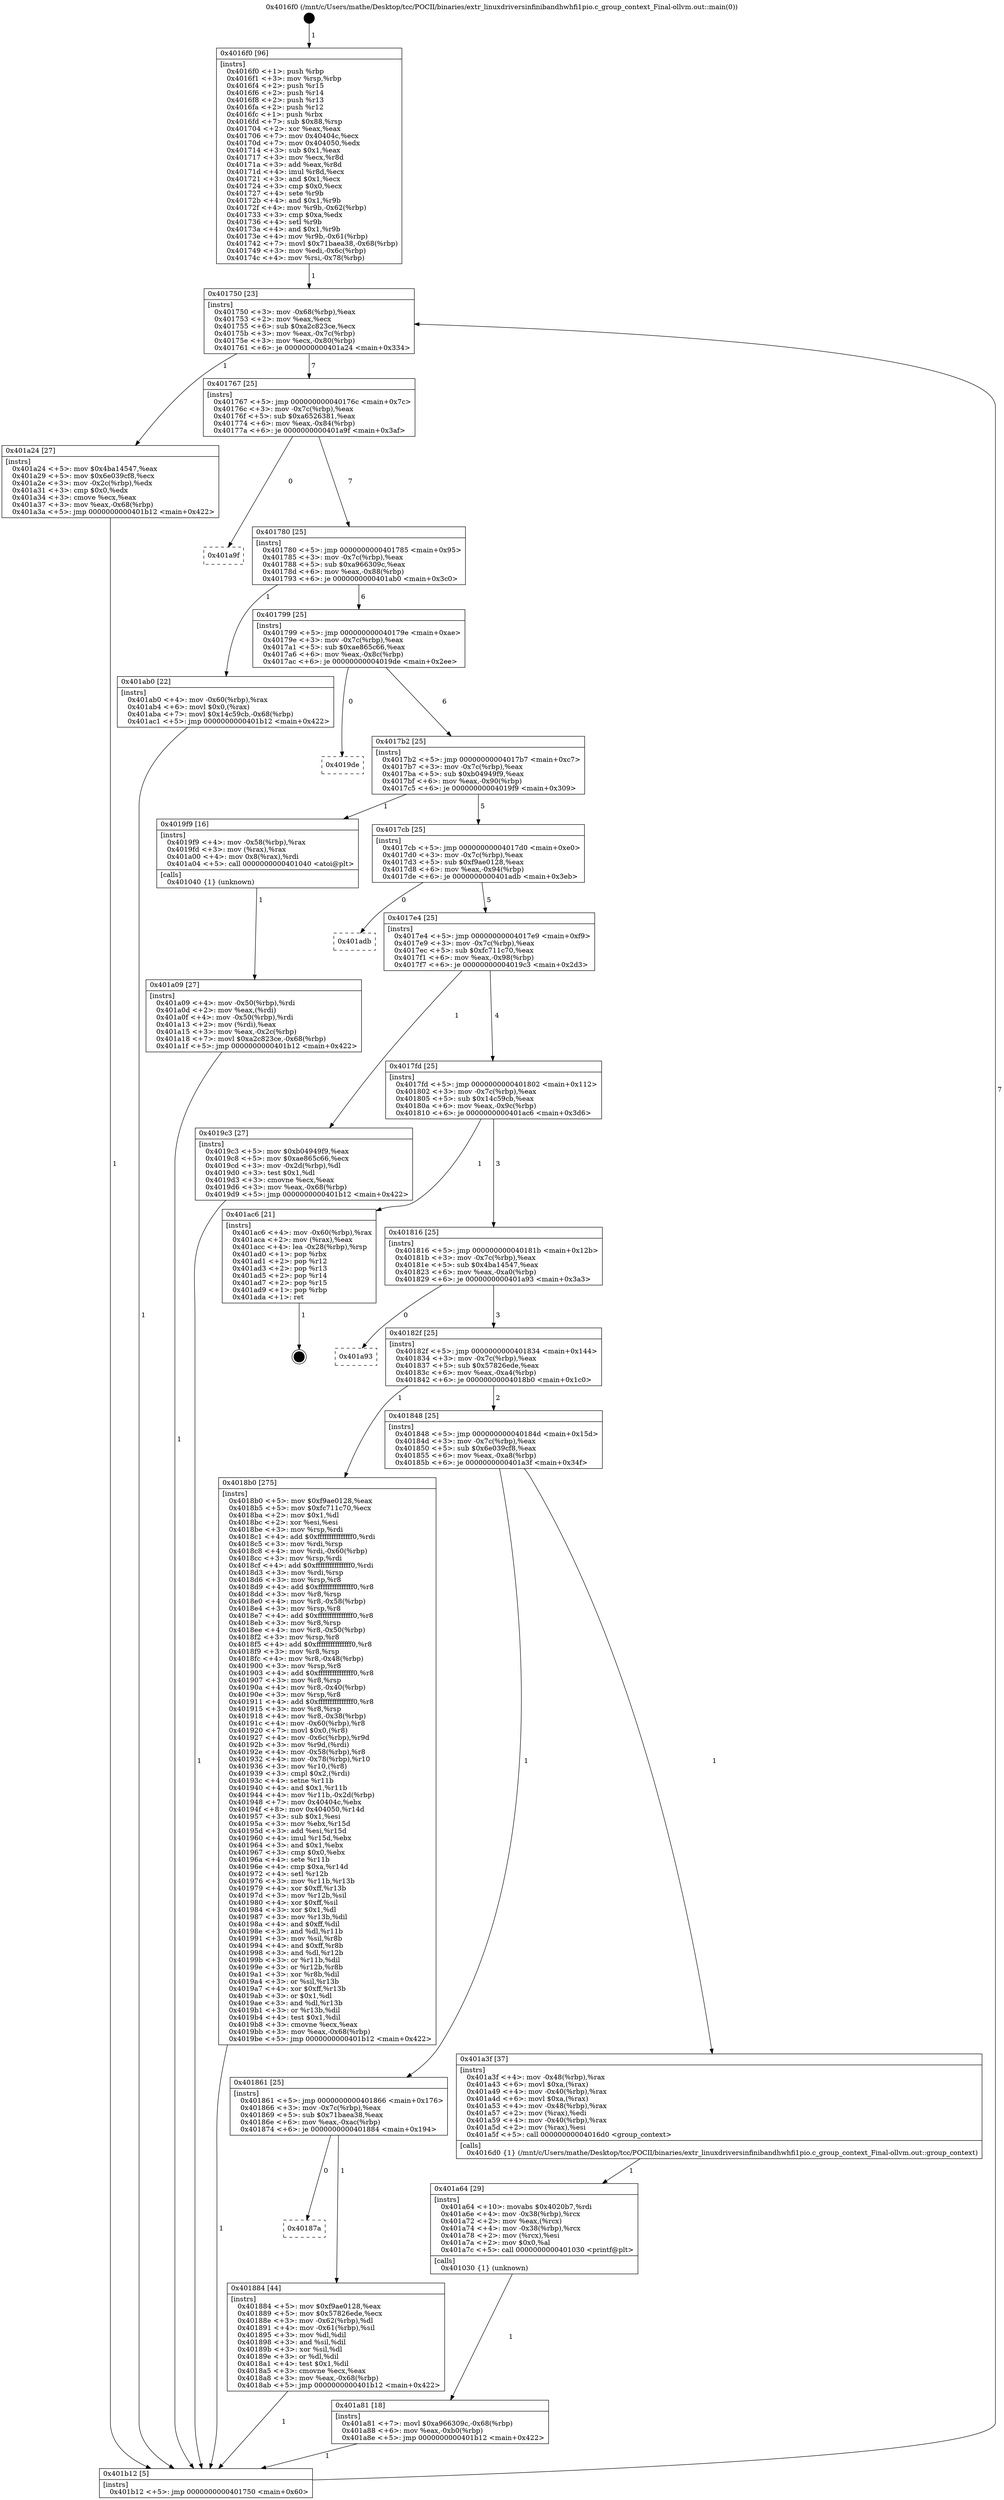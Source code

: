digraph "0x4016f0" {
  label = "0x4016f0 (/mnt/c/Users/mathe/Desktop/tcc/POCII/binaries/extr_linuxdriversinfinibandhwhfi1pio.c_group_context_Final-ollvm.out::main(0))"
  labelloc = "t"
  node[shape=record]

  Entry [label="",width=0.3,height=0.3,shape=circle,fillcolor=black,style=filled]
  "0x401750" [label="{
     0x401750 [23]\l
     | [instrs]\l
     &nbsp;&nbsp;0x401750 \<+3\>: mov -0x68(%rbp),%eax\l
     &nbsp;&nbsp;0x401753 \<+2\>: mov %eax,%ecx\l
     &nbsp;&nbsp;0x401755 \<+6\>: sub $0xa2c823ce,%ecx\l
     &nbsp;&nbsp;0x40175b \<+3\>: mov %eax,-0x7c(%rbp)\l
     &nbsp;&nbsp;0x40175e \<+3\>: mov %ecx,-0x80(%rbp)\l
     &nbsp;&nbsp;0x401761 \<+6\>: je 0000000000401a24 \<main+0x334\>\l
  }"]
  "0x401a24" [label="{
     0x401a24 [27]\l
     | [instrs]\l
     &nbsp;&nbsp;0x401a24 \<+5\>: mov $0x4ba14547,%eax\l
     &nbsp;&nbsp;0x401a29 \<+5\>: mov $0x6e039cf8,%ecx\l
     &nbsp;&nbsp;0x401a2e \<+3\>: mov -0x2c(%rbp),%edx\l
     &nbsp;&nbsp;0x401a31 \<+3\>: cmp $0x0,%edx\l
     &nbsp;&nbsp;0x401a34 \<+3\>: cmove %ecx,%eax\l
     &nbsp;&nbsp;0x401a37 \<+3\>: mov %eax,-0x68(%rbp)\l
     &nbsp;&nbsp;0x401a3a \<+5\>: jmp 0000000000401b12 \<main+0x422\>\l
  }"]
  "0x401767" [label="{
     0x401767 [25]\l
     | [instrs]\l
     &nbsp;&nbsp;0x401767 \<+5\>: jmp 000000000040176c \<main+0x7c\>\l
     &nbsp;&nbsp;0x40176c \<+3\>: mov -0x7c(%rbp),%eax\l
     &nbsp;&nbsp;0x40176f \<+5\>: sub $0xa6526381,%eax\l
     &nbsp;&nbsp;0x401774 \<+6\>: mov %eax,-0x84(%rbp)\l
     &nbsp;&nbsp;0x40177a \<+6\>: je 0000000000401a9f \<main+0x3af\>\l
  }"]
  Exit [label="",width=0.3,height=0.3,shape=circle,fillcolor=black,style=filled,peripheries=2]
  "0x401a9f" [label="{
     0x401a9f\l
  }", style=dashed]
  "0x401780" [label="{
     0x401780 [25]\l
     | [instrs]\l
     &nbsp;&nbsp;0x401780 \<+5\>: jmp 0000000000401785 \<main+0x95\>\l
     &nbsp;&nbsp;0x401785 \<+3\>: mov -0x7c(%rbp),%eax\l
     &nbsp;&nbsp;0x401788 \<+5\>: sub $0xa966309c,%eax\l
     &nbsp;&nbsp;0x40178d \<+6\>: mov %eax,-0x88(%rbp)\l
     &nbsp;&nbsp;0x401793 \<+6\>: je 0000000000401ab0 \<main+0x3c0\>\l
  }"]
  "0x401a81" [label="{
     0x401a81 [18]\l
     | [instrs]\l
     &nbsp;&nbsp;0x401a81 \<+7\>: movl $0xa966309c,-0x68(%rbp)\l
     &nbsp;&nbsp;0x401a88 \<+6\>: mov %eax,-0xb0(%rbp)\l
     &nbsp;&nbsp;0x401a8e \<+5\>: jmp 0000000000401b12 \<main+0x422\>\l
  }"]
  "0x401ab0" [label="{
     0x401ab0 [22]\l
     | [instrs]\l
     &nbsp;&nbsp;0x401ab0 \<+4\>: mov -0x60(%rbp),%rax\l
     &nbsp;&nbsp;0x401ab4 \<+6\>: movl $0x0,(%rax)\l
     &nbsp;&nbsp;0x401aba \<+7\>: movl $0x14c59cb,-0x68(%rbp)\l
     &nbsp;&nbsp;0x401ac1 \<+5\>: jmp 0000000000401b12 \<main+0x422\>\l
  }"]
  "0x401799" [label="{
     0x401799 [25]\l
     | [instrs]\l
     &nbsp;&nbsp;0x401799 \<+5\>: jmp 000000000040179e \<main+0xae\>\l
     &nbsp;&nbsp;0x40179e \<+3\>: mov -0x7c(%rbp),%eax\l
     &nbsp;&nbsp;0x4017a1 \<+5\>: sub $0xae865c66,%eax\l
     &nbsp;&nbsp;0x4017a6 \<+6\>: mov %eax,-0x8c(%rbp)\l
     &nbsp;&nbsp;0x4017ac \<+6\>: je 00000000004019de \<main+0x2ee\>\l
  }"]
  "0x401a64" [label="{
     0x401a64 [29]\l
     | [instrs]\l
     &nbsp;&nbsp;0x401a64 \<+10\>: movabs $0x4020b7,%rdi\l
     &nbsp;&nbsp;0x401a6e \<+4\>: mov -0x38(%rbp),%rcx\l
     &nbsp;&nbsp;0x401a72 \<+2\>: mov %eax,(%rcx)\l
     &nbsp;&nbsp;0x401a74 \<+4\>: mov -0x38(%rbp),%rcx\l
     &nbsp;&nbsp;0x401a78 \<+2\>: mov (%rcx),%esi\l
     &nbsp;&nbsp;0x401a7a \<+2\>: mov $0x0,%al\l
     &nbsp;&nbsp;0x401a7c \<+5\>: call 0000000000401030 \<printf@plt\>\l
     | [calls]\l
     &nbsp;&nbsp;0x401030 \{1\} (unknown)\l
  }"]
  "0x4019de" [label="{
     0x4019de\l
  }", style=dashed]
  "0x4017b2" [label="{
     0x4017b2 [25]\l
     | [instrs]\l
     &nbsp;&nbsp;0x4017b2 \<+5\>: jmp 00000000004017b7 \<main+0xc7\>\l
     &nbsp;&nbsp;0x4017b7 \<+3\>: mov -0x7c(%rbp),%eax\l
     &nbsp;&nbsp;0x4017ba \<+5\>: sub $0xb04949f9,%eax\l
     &nbsp;&nbsp;0x4017bf \<+6\>: mov %eax,-0x90(%rbp)\l
     &nbsp;&nbsp;0x4017c5 \<+6\>: je 00000000004019f9 \<main+0x309\>\l
  }"]
  "0x401a09" [label="{
     0x401a09 [27]\l
     | [instrs]\l
     &nbsp;&nbsp;0x401a09 \<+4\>: mov -0x50(%rbp),%rdi\l
     &nbsp;&nbsp;0x401a0d \<+2\>: mov %eax,(%rdi)\l
     &nbsp;&nbsp;0x401a0f \<+4\>: mov -0x50(%rbp),%rdi\l
     &nbsp;&nbsp;0x401a13 \<+2\>: mov (%rdi),%eax\l
     &nbsp;&nbsp;0x401a15 \<+3\>: mov %eax,-0x2c(%rbp)\l
     &nbsp;&nbsp;0x401a18 \<+7\>: movl $0xa2c823ce,-0x68(%rbp)\l
     &nbsp;&nbsp;0x401a1f \<+5\>: jmp 0000000000401b12 \<main+0x422\>\l
  }"]
  "0x4019f9" [label="{
     0x4019f9 [16]\l
     | [instrs]\l
     &nbsp;&nbsp;0x4019f9 \<+4\>: mov -0x58(%rbp),%rax\l
     &nbsp;&nbsp;0x4019fd \<+3\>: mov (%rax),%rax\l
     &nbsp;&nbsp;0x401a00 \<+4\>: mov 0x8(%rax),%rdi\l
     &nbsp;&nbsp;0x401a04 \<+5\>: call 0000000000401040 \<atoi@plt\>\l
     | [calls]\l
     &nbsp;&nbsp;0x401040 \{1\} (unknown)\l
  }"]
  "0x4017cb" [label="{
     0x4017cb [25]\l
     | [instrs]\l
     &nbsp;&nbsp;0x4017cb \<+5\>: jmp 00000000004017d0 \<main+0xe0\>\l
     &nbsp;&nbsp;0x4017d0 \<+3\>: mov -0x7c(%rbp),%eax\l
     &nbsp;&nbsp;0x4017d3 \<+5\>: sub $0xf9ae0128,%eax\l
     &nbsp;&nbsp;0x4017d8 \<+6\>: mov %eax,-0x94(%rbp)\l
     &nbsp;&nbsp;0x4017de \<+6\>: je 0000000000401adb \<main+0x3eb\>\l
  }"]
  "0x4016f0" [label="{
     0x4016f0 [96]\l
     | [instrs]\l
     &nbsp;&nbsp;0x4016f0 \<+1\>: push %rbp\l
     &nbsp;&nbsp;0x4016f1 \<+3\>: mov %rsp,%rbp\l
     &nbsp;&nbsp;0x4016f4 \<+2\>: push %r15\l
     &nbsp;&nbsp;0x4016f6 \<+2\>: push %r14\l
     &nbsp;&nbsp;0x4016f8 \<+2\>: push %r13\l
     &nbsp;&nbsp;0x4016fa \<+2\>: push %r12\l
     &nbsp;&nbsp;0x4016fc \<+1\>: push %rbx\l
     &nbsp;&nbsp;0x4016fd \<+7\>: sub $0x88,%rsp\l
     &nbsp;&nbsp;0x401704 \<+2\>: xor %eax,%eax\l
     &nbsp;&nbsp;0x401706 \<+7\>: mov 0x40404c,%ecx\l
     &nbsp;&nbsp;0x40170d \<+7\>: mov 0x404050,%edx\l
     &nbsp;&nbsp;0x401714 \<+3\>: sub $0x1,%eax\l
     &nbsp;&nbsp;0x401717 \<+3\>: mov %ecx,%r8d\l
     &nbsp;&nbsp;0x40171a \<+3\>: add %eax,%r8d\l
     &nbsp;&nbsp;0x40171d \<+4\>: imul %r8d,%ecx\l
     &nbsp;&nbsp;0x401721 \<+3\>: and $0x1,%ecx\l
     &nbsp;&nbsp;0x401724 \<+3\>: cmp $0x0,%ecx\l
     &nbsp;&nbsp;0x401727 \<+4\>: sete %r9b\l
     &nbsp;&nbsp;0x40172b \<+4\>: and $0x1,%r9b\l
     &nbsp;&nbsp;0x40172f \<+4\>: mov %r9b,-0x62(%rbp)\l
     &nbsp;&nbsp;0x401733 \<+3\>: cmp $0xa,%edx\l
     &nbsp;&nbsp;0x401736 \<+4\>: setl %r9b\l
     &nbsp;&nbsp;0x40173a \<+4\>: and $0x1,%r9b\l
     &nbsp;&nbsp;0x40173e \<+4\>: mov %r9b,-0x61(%rbp)\l
     &nbsp;&nbsp;0x401742 \<+7\>: movl $0x71baea38,-0x68(%rbp)\l
     &nbsp;&nbsp;0x401749 \<+3\>: mov %edi,-0x6c(%rbp)\l
     &nbsp;&nbsp;0x40174c \<+4\>: mov %rsi,-0x78(%rbp)\l
  }"]
  "0x401adb" [label="{
     0x401adb\l
  }", style=dashed]
  "0x4017e4" [label="{
     0x4017e4 [25]\l
     | [instrs]\l
     &nbsp;&nbsp;0x4017e4 \<+5\>: jmp 00000000004017e9 \<main+0xf9\>\l
     &nbsp;&nbsp;0x4017e9 \<+3\>: mov -0x7c(%rbp),%eax\l
     &nbsp;&nbsp;0x4017ec \<+5\>: sub $0xfc711c70,%eax\l
     &nbsp;&nbsp;0x4017f1 \<+6\>: mov %eax,-0x98(%rbp)\l
     &nbsp;&nbsp;0x4017f7 \<+6\>: je 00000000004019c3 \<main+0x2d3\>\l
  }"]
  "0x401b12" [label="{
     0x401b12 [5]\l
     | [instrs]\l
     &nbsp;&nbsp;0x401b12 \<+5\>: jmp 0000000000401750 \<main+0x60\>\l
  }"]
  "0x4019c3" [label="{
     0x4019c3 [27]\l
     | [instrs]\l
     &nbsp;&nbsp;0x4019c3 \<+5\>: mov $0xb04949f9,%eax\l
     &nbsp;&nbsp;0x4019c8 \<+5\>: mov $0xae865c66,%ecx\l
     &nbsp;&nbsp;0x4019cd \<+3\>: mov -0x2d(%rbp),%dl\l
     &nbsp;&nbsp;0x4019d0 \<+3\>: test $0x1,%dl\l
     &nbsp;&nbsp;0x4019d3 \<+3\>: cmovne %ecx,%eax\l
     &nbsp;&nbsp;0x4019d6 \<+3\>: mov %eax,-0x68(%rbp)\l
     &nbsp;&nbsp;0x4019d9 \<+5\>: jmp 0000000000401b12 \<main+0x422\>\l
  }"]
  "0x4017fd" [label="{
     0x4017fd [25]\l
     | [instrs]\l
     &nbsp;&nbsp;0x4017fd \<+5\>: jmp 0000000000401802 \<main+0x112\>\l
     &nbsp;&nbsp;0x401802 \<+3\>: mov -0x7c(%rbp),%eax\l
     &nbsp;&nbsp;0x401805 \<+5\>: sub $0x14c59cb,%eax\l
     &nbsp;&nbsp;0x40180a \<+6\>: mov %eax,-0x9c(%rbp)\l
     &nbsp;&nbsp;0x401810 \<+6\>: je 0000000000401ac6 \<main+0x3d6\>\l
  }"]
  "0x40187a" [label="{
     0x40187a\l
  }", style=dashed]
  "0x401ac6" [label="{
     0x401ac6 [21]\l
     | [instrs]\l
     &nbsp;&nbsp;0x401ac6 \<+4\>: mov -0x60(%rbp),%rax\l
     &nbsp;&nbsp;0x401aca \<+2\>: mov (%rax),%eax\l
     &nbsp;&nbsp;0x401acc \<+4\>: lea -0x28(%rbp),%rsp\l
     &nbsp;&nbsp;0x401ad0 \<+1\>: pop %rbx\l
     &nbsp;&nbsp;0x401ad1 \<+2\>: pop %r12\l
     &nbsp;&nbsp;0x401ad3 \<+2\>: pop %r13\l
     &nbsp;&nbsp;0x401ad5 \<+2\>: pop %r14\l
     &nbsp;&nbsp;0x401ad7 \<+2\>: pop %r15\l
     &nbsp;&nbsp;0x401ad9 \<+1\>: pop %rbp\l
     &nbsp;&nbsp;0x401ada \<+1\>: ret\l
  }"]
  "0x401816" [label="{
     0x401816 [25]\l
     | [instrs]\l
     &nbsp;&nbsp;0x401816 \<+5\>: jmp 000000000040181b \<main+0x12b\>\l
     &nbsp;&nbsp;0x40181b \<+3\>: mov -0x7c(%rbp),%eax\l
     &nbsp;&nbsp;0x40181e \<+5\>: sub $0x4ba14547,%eax\l
     &nbsp;&nbsp;0x401823 \<+6\>: mov %eax,-0xa0(%rbp)\l
     &nbsp;&nbsp;0x401829 \<+6\>: je 0000000000401a93 \<main+0x3a3\>\l
  }"]
  "0x401884" [label="{
     0x401884 [44]\l
     | [instrs]\l
     &nbsp;&nbsp;0x401884 \<+5\>: mov $0xf9ae0128,%eax\l
     &nbsp;&nbsp;0x401889 \<+5\>: mov $0x57826ede,%ecx\l
     &nbsp;&nbsp;0x40188e \<+3\>: mov -0x62(%rbp),%dl\l
     &nbsp;&nbsp;0x401891 \<+4\>: mov -0x61(%rbp),%sil\l
     &nbsp;&nbsp;0x401895 \<+3\>: mov %dl,%dil\l
     &nbsp;&nbsp;0x401898 \<+3\>: and %sil,%dil\l
     &nbsp;&nbsp;0x40189b \<+3\>: xor %sil,%dl\l
     &nbsp;&nbsp;0x40189e \<+3\>: or %dl,%dil\l
     &nbsp;&nbsp;0x4018a1 \<+4\>: test $0x1,%dil\l
     &nbsp;&nbsp;0x4018a5 \<+3\>: cmovne %ecx,%eax\l
     &nbsp;&nbsp;0x4018a8 \<+3\>: mov %eax,-0x68(%rbp)\l
     &nbsp;&nbsp;0x4018ab \<+5\>: jmp 0000000000401b12 \<main+0x422\>\l
  }"]
  "0x401a93" [label="{
     0x401a93\l
  }", style=dashed]
  "0x40182f" [label="{
     0x40182f [25]\l
     | [instrs]\l
     &nbsp;&nbsp;0x40182f \<+5\>: jmp 0000000000401834 \<main+0x144\>\l
     &nbsp;&nbsp;0x401834 \<+3\>: mov -0x7c(%rbp),%eax\l
     &nbsp;&nbsp;0x401837 \<+5\>: sub $0x57826ede,%eax\l
     &nbsp;&nbsp;0x40183c \<+6\>: mov %eax,-0xa4(%rbp)\l
     &nbsp;&nbsp;0x401842 \<+6\>: je 00000000004018b0 \<main+0x1c0\>\l
  }"]
  "0x401861" [label="{
     0x401861 [25]\l
     | [instrs]\l
     &nbsp;&nbsp;0x401861 \<+5\>: jmp 0000000000401866 \<main+0x176\>\l
     &nbsp;&nbsp;0x401866 \<+3\>: mov -0x7c(%rbp),%eax\l
     &nbsp;&nbsp;0x401869 \<+5\>: sub $0x71baea38,%eax\l
     &nbsp;&nbsp;0x40186e \<+6\>: mov %eax,-0xac(%rbp)\l
     &nbsp;&nbsp;0x401874 \<+6\>: je 0000000000401884 \<main+0x194\>\l
  }"]
  "0x4018b0" [label="{
     0x4018b0 [275]\l
     | [instrs]\l
     &nbsp;&nbsp;0x4018b0 \<+5\>: mov $0xf9ae0128,%eax\l
     &nbsp;&nbsp;0x4018b5 \<+5\>: mov $0xfc711c70,%ecx\l
     &nbsp;&nbsp;0x4018ba \<+2\>: mov $0x1,%dl\l
     &nbsp;&nbsp;0x4018bc \<+2\>: xor %esi,%esi\l
     &nbsp;&nbsp;0x4018be \<+3\>: mov %rsp,%rdi\l
     &nbsp;&nbsp;0x4018c1 \<+4\>: add $0xfffffffffffffff0,%rdi\l
     &nbsp;&nbsp;0x4018c5 \<+3\>: mov %rdi,%rsp\l
     &nbsp;&nbsp;0x4018c8 \<+4\>: mov %rdi,-0x60(%rbp)\l
     &nbsp;&nbsp;0x4018cc \<+3\>: mov %rsp,%rdi\l
     &nbsp;&nbsp;0x4018cf \<+4\>: add $0xfffffffffffffff0,%rdi\l
     &nbsp;&nbsp;0x4018d3 \<+3\>: mov %rdi,%rsp\l
     &nbsp;&nbsp;0x4018d6 \<+3\>: mov %rsp,%r8\l
     &nbsp;&nbsp;0x4018d9 \<+4\>: add $0xfffffffffffffff0,%r8\l
     &nbsp;&nbsp;0x4018dd \<+3\>: mov %r8,%rsp\l
     &nbsp;&nbsp;0x4018e0 \<+4\>: mov %r8,-0x58(%rbp)\l
     &nbsp;&nbsp;0x4018e4 \<+3\>: mov %rsp,%r8\l
     &nbsp;&nbsp;0x4018e7 \<+4\>: add $0xfffffffffffffff0,%r8\l
     &nbsp;&nbsp;0x4018eb \<+3\>: mov %r8,%rsp\l
     &nbsp;&nbsp;0x4018ee \<+4\>: mov %r8,-0x50(%rbp)\l
     &nbsp;&nbsp;0x4018f2 \<+3\>: mov %rsp,%r8\l
     &nbsp;&nbsp;0x4018f5 \<+4\>: add $0xfffffffffffffff0,%r8\l
     &nbsp;&nbsp;0x4018f9 \<+3\>: mov %r8,%rsp\l
     &nbsp;&nbsp;0x4018fc \<+4\>: mov %r8,-0x48(%rbp)\l
     &nbsp;&nbsp;0x401900 \<+3\>: mov %rsp,%r8\l
     &nbsp;&nbsp;0x401903 \<+4\>: add $0xfffffffffffffff0,%r8\l
     &nbsp;&nbsp;0x401907 \<+3\>: mov %r8,%rsp\l
     &nbsp;&nbsp;0x40190a \<+4\>: mov %r8,-0x40(%rbp)\l
     &nbsp;&nbsp;0x40190e \<+3\>: mov %rsp,%r8\l
     &nbsp;&nbsp;0x401911 \<+4\>: add $0xfffffffffffffff0,%r8\l
     &nbsp;&nbsp;0x401915 \<+3\>: mov %r8,%rsp\l
     &nbsp;&nbsp;0x401918 \<+4\>: mov %r8,-0x38(%rbp)\l
     &nbsp;&nbsp;0x40191c \<+4\>: mov -0x60(%rbp),%r8\l
     &nbsp;&nbsp;0x401920 \<+7\>: movl $0x0,(%r8)\l
     &nbsp;&nbsp;0x401927 \<+4\>: mov -0x6c(%rbp),%r9d\l
     &nbsp;&nbsp;0x40192b \<+3\>: mov %r9d,(%rdi)\l
     &nbsp;&nbsp;0x40192e \<+4\>: mov -0x58(%rbp),%r8\l
     &nbsp;&nbsp;0x401932 \<+4\>: mov -0x78(%rbp),%r10\l
     &nbsp;&nbsp;0x401936 \<+3\>: mov %r10,(%r8)\l
     &nbsp;&nbsp;0x401939 \<+3\>: cmpl $0x2,(%rdi)\l
     &nbsp;&nbsp;0x40193c \<+4\>: setne %r11b\l
     &nbsp;&nbsp;0x401940 \<+4\>: and $0x1,%r11b\l
     &nbsp;&nbsp;0x401944 \<+4\>: mov %r11b,-0x2d(%rbp)\l
     &nbsp;&nbsp;0x401948 \<+7\>: mov 0x40404c,%ebx\l
     &nbsp;&nbsp;0x40194f \<+8\>: mov 0x404050,%r14d\l
     &nbsp;&nbsp;0x401957 \<+3\>: sub $0x1,%esi\l
     &nbsp;&nbsp;0x40195a \<+3\>: mov %ebx,%r15d\l
     &nbsp;&nbsp;0x40195d \<+3\>: add %esi,%r15d\l
     &nbsp;&nbsp;0x401960 \<+4\>: imul %r15d,%ebx\l
     &nbsp;&nbsp;0x401964 \<+3\>: and $0x1,%ebx\l
     &nbsp;&nbsp;0x401967 \<+3\>: cmp $0x0,%ebx\l
     &nbsp;&nbsp;0x40196a \<+4\>: sete %r11b\l
     &nbsp;&nbsp;0x40196e \<+4\>: cmp $0xa,%r14d\l
     &nbsp;&nbsp;0x401972 \<+4\>: setl %r12b\l
     &nbsp;&nbsp;0x401976 \<+3\>: mov %r11b,%r13b\l
     &nbsp;&nbsp;0x401979 \<+4\>: xor $0xff,%r13b\l
     &nbsp;&nbsp;0x40197d \<+3\>: mov %r12b,%sil\l
     &nbsp;&nbsp;0x401980 \<+4\>: xor $0xff,%sil\l
     &nbsp;&nbsp;0x401984 \<+3\>: xor $0x1,%dl\l
     &nbsp;&nbsp;0x401987 \<+3\>: mov %r13b,%dil\l
     &nbsp;&nbsp;0x40198a \<+4\>: and $0xff,%dil\l
     &nbsp;&nbsp;0x40198e \<+3\>: and %dl,%r11b\l
     &nbsp;&nbsp;0x401991 \<+3\>: mov %sil,%r8b\l
     &nbsp;&nbsp;0x401994 \<+4\>: and $0xff,%r8b\l
     &nbsp;&nbsp;0x401998 \<+3\>: and %dl,%r12b\l
     &nbsp;&nbsp;0x40199b \<+3\>: or %r11b,%dil\l
     &nbsp;&nbsp;0x40199e \<+3\>: or %r12b,%r8b\l
     &nbsp;&nbsp;0x4019a1 \<+3\>: xor %r8b,%dil\l
     &nbsp;&nbsp;0x4019a4 \<+3\>: or %sil,%r13b\l
     &nbsp;&nbsp;0x4019a7 \<+4\>: xor $0xff,%r13b\l
     &nbsp;&nbsp;0x4019ab \<+3\>: or $0x1,%dl\l
     &nbsp;&nbsp;0x4019ae \<+3\>: and %dl,%r13b\l
     &nbsp;&nbsp;0x4019b1 \<+3\>: or %r13b,%dil\l
     &nbsp;&nbsp;0x4019b4 \<+4\>: test $0x1,%dil\l
     &nbsp;&nbsp;0x4019b8 \<+3\>: cmovne %ecx,%eax\l
     &nbsp;&nbsp;0x4019bb \<+3\>: mov %eax,-0x68(%rbp)\l
     &nbsp;&nbsp;0x4019be \<+5\>: jmp 0000000000401b12 \<main+0x422\>\l
  }"]
  "0x401848" [label="{
     0x401848 [25]\l
     | [instrs]\l
     &nbsp;&nbsp;0x401848 \<+5\>: jmp 000000000040184d \<main+0x15d\>\l
     &nbsp;&nbsp;0x40184d \<+3\>: mov -0x7c(%rbp),%eax\l
     &nbsp;&nbsp;0x401850 \<+5\>: sub $0x6e039cf8,%eax\l
     &nbsp;&nbsp;0x401855 \<+6\>: mov %eax,-0xa8(%rbp)\l
     &nbsp;&nbsp;0x40185b \<+6\>: je 0000000000401a3f \<main+0x34f\>\l
  }"]
  "0x401a3f" [label="{
     0x401a3f [37]\l
     | [instrs]\l
     &nbsp;&nbsp;0x401a3f \<+4\>: mov -0x48(%rbp),%rax\l
     &nbsp;&nbsp;0x401a43 \<+6\>: movl $0xa,(%rax)\l
     &nbsp;&nbsp;0x401a49 \<+4\>: mov -0x40(%rbp),%rax\l
     &nbsp;&nbsp;0x401a4d \<+6\>: movl $0xa,(%rax)\l
     &nbsp;&nbsp;0x401a53 \<+4\>: mov -0x48(%rbp),%rax\l
     &nbsp;&nbsp;0x401a57 \<+2\>: mov (%rax),%edi\l
     &nbsp;&nbsp;0x401a59 \<+4\>: mov -0x40(%rbp),%rax\l
     &nbsp;&nbsp;0x401a5d \<+2\>: mov (%rax),%esi\l
     &nbsp;&nbsp;0x401a5f \<+5\>: call 00000000004016d0 \<group_context\>\l
     | [calls]\l
     &nbsp;&nbsp;0x4016d0 \{1\} (/mnt/c/Users/mathe/Desktop/tcc/POCII/binaries/extr_linuxdriversinfinibandhwhfi1pio.c_group_context_Final-ollvm.out::group_context)\l
  }"]
  Entry -> "0x4016f0" [label=" 1"]
  "0x401750" -> "0x401a24" [label=" 1"]
  "0x401750" -> "0x401767" [label=" 7"]
  "0x401ac6" -> Exit [label=" 1"]
  "0x401767" -> "0x401a9f" [label=" 0"]
  "0x401767" -> "0x401780" [label=" 7"]
  "0x401ab0" -> "0x401b12" [label=" 1"]
  "0x401780" -> "0x401ab0" [label=" 1"]
  "0x401780" -> "0x401799" [label=" 6"]
  "0x401a81" -> "0x401b12" [label=" 1"]
  "0x401799" -> "0x4019de" [label=" 0"]
  "0x401799" -> "0x4017b2" [label=" 6"]
  "0x401a64" -> "0x401a81" [label=" 1"]
  "0x4017b2" -> "0x4019f9" [label=" 1"]
  "0x4017b2" -> "0x4017cb" [label=" 5"]
  "0x401a3f" -> "0x401a64" [label=" 1"]
  "0x4017cb" -> "0x401adb" [label=" 0"]
  "0x4017cb" -> "0x4017e4" [label=" 5"]
  "0x401a09" -> "0x401b12" [label=" 1"]
  "0x4017e4" -> "0x4019c3" [label=" 1"]
  "0x4017e4" -> "0x4017fd" [label=" 4"]
  "0x4019f9" -> "0x401a09" [label=" 1"]
  "0x4017fd" -> "0x401ac6" [label=" 1"]
  "0x4017fd" -> "0x401816" [label=" 3"]
  "0x4019c3" -> "0x401b12" [label=" 1"]
  "0x401816" -> "0x401a93" [label=" 0"]
  "0x401816" -> "0x40182f" [label=" 3"]
  "0x4018b0" -> "0x401b12" [label=" 1"]
  "0x40182f" -> "0x4018b0" [label=" 1"]
  "0x40182f" -> "0x401848" [label=" 2"]
  "0x401b12" -> "0x401750" [label=" 7"]
  "0x401848" -> "0x401a3f" [label=" 1"]
  "0x401848" -> "0x401861" [label=" 1"]
  "0x401a24" -> "0x401b12" [label=" 1"]
  "0x401861" -> "0x401884" [label=" 1"]
  "0x401861" -> "0x40187a" [label=" 0"]
  "0x401884" -> "0x401b12" [label=" 1"]
  "0x4016f0" -> "0x401750" [label=" 1"]
}

